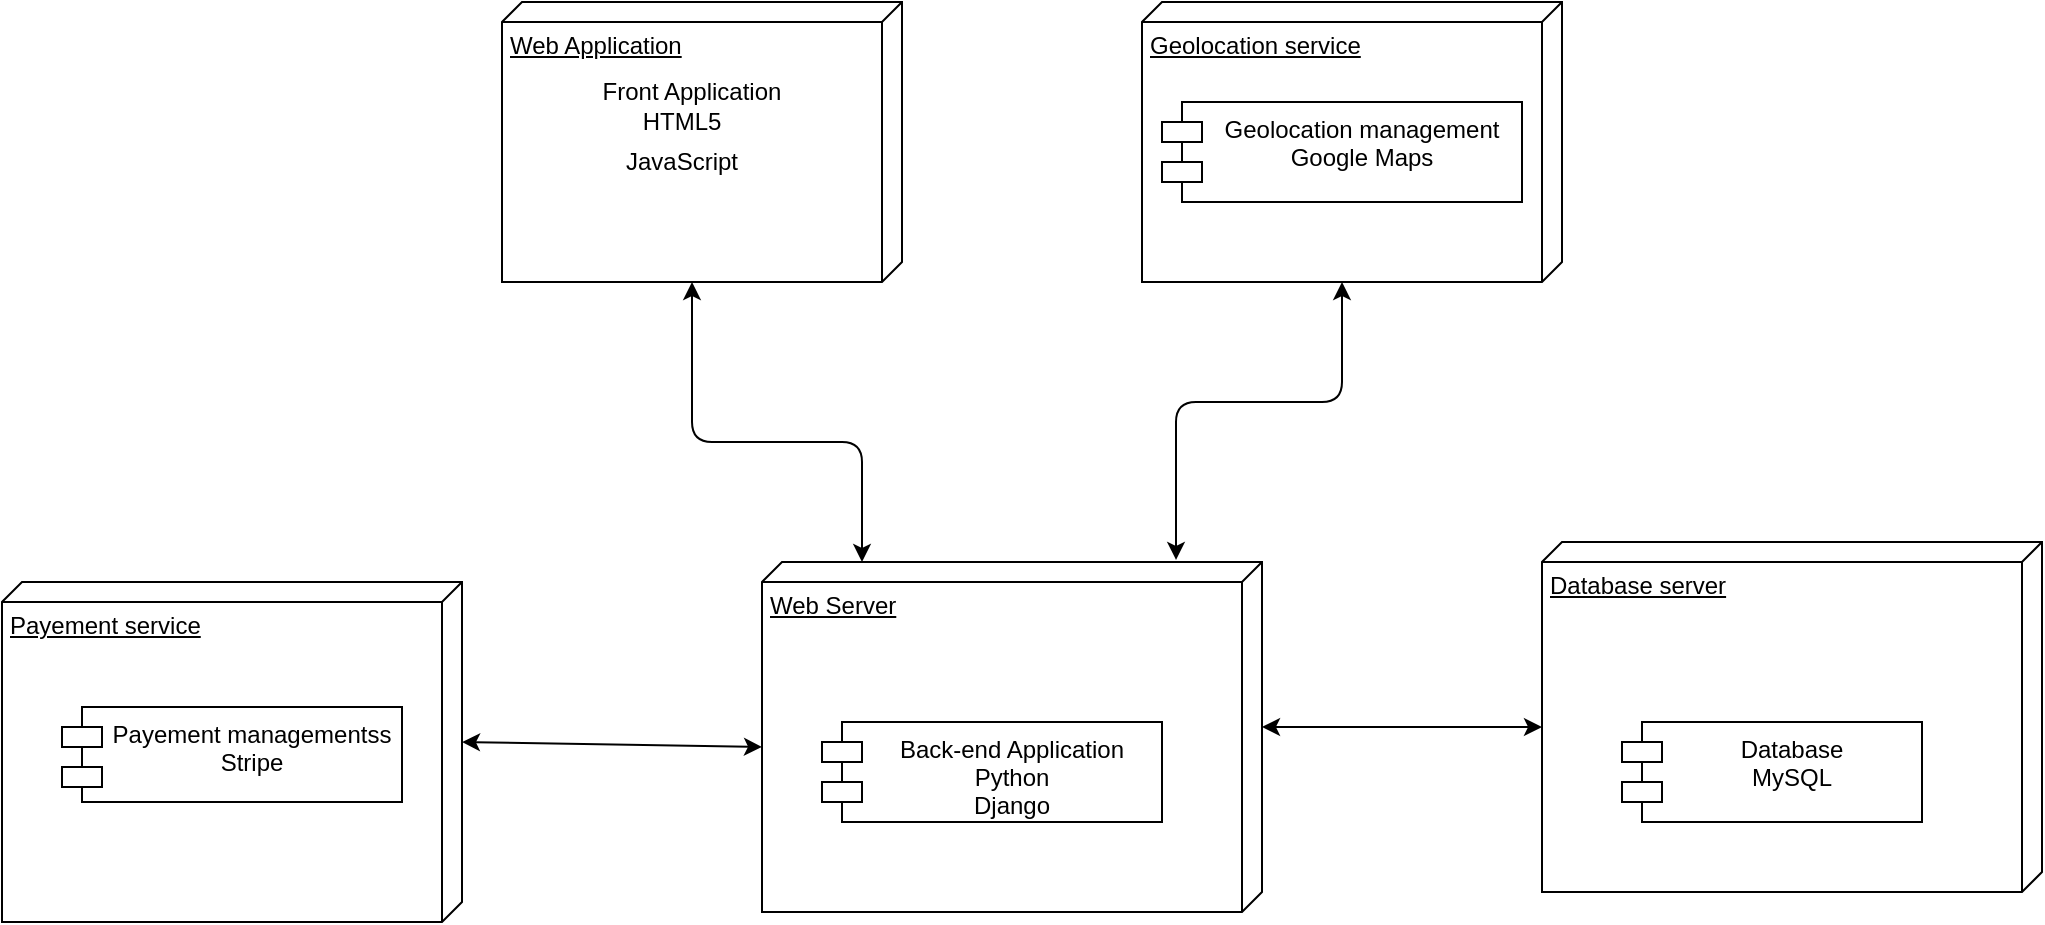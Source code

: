 <mxfile version="14.6.12" type="device"><diagram id="yl9JLXmL3Oe2waRgVbtB" name="Page-1"><mxGraphModel dx="2441" dy="888" grid="1" gridSize="10" guides="1" tooltips="1" connect="1" arrows="1" fold="1" page="1" pageScale="1" pageWidth="827" pageHeight="1169" math="0" shadow="0"><root><mxCell id="0"/><mxCell id="1" parent="0"/><mxCell id="Ed8ysfEM5Ymkf3JpwOOZ-1" value="Web Server" style="verticalAlign=top;align=left;spacingTop=8;spacingLeft=2;spacingRight=12;shape=cube;size=10;direction=south;fontStyle=4;html=1;" parent="1" vertex="1"><mxGeometry x="150" y="400" width="250" height="175" as="geometry"/></mxCell><mxCell id="Ed8ysfEM5Ymkf3JpwOOZ-2" value="Database server " style="verticalAlign=top;align=left;spacingTop=8;spacingLeft=2;spacingRight=12;shape=cube;size=10;direction=south;fontStyle=4;html=1;" parent="1" vertex="1"><mxGeometry x="540" y="390" width="250" height="175" as="geometry"/></mxCell><mxCell id="Ed8ysfEM5Ymkf3JpwOOZ-3" value="Back-end Application&#xA;Python&#xA;Django&#xA;" style="shape=module;align=left;spacingLeft=20;align=center;verticalAlign=top;" parent="1" vertex="1"><mxGeometry x="180" y="480" width="170" height="50" as="geometry"/></mxCell><mxCell id="Ed8ysfEM5Ymkf3JpwOOZ-4" value="Database&#xA;MySQL&#xA;" style="shape=module;align=left;spacingLeft=20;align=center;verticalAlign=top;" parent="1" vertex="1"><mxGeometry x="580" y="480" width="150" height="50" as="geometry"/></mxCell><mxCell id="Ed8ysfEM5Ymkf3JpwOOZ-5" value="Geolocation service" style="verticalAlign=top;align=left;spacingTop=8;spacingLeft=2;spacingRight=12;shape=cube;size=10;direction=south;fontStyle=4;html=1;" parent="1" vertex="1"><mxGeometry x="340" y="120" width="210" height="140" as="geometry"/></mxCell><mxCell id="Ed8ysfEM5Ymkf3JpwOOZ-6" value="Web Application" style="verticalAlign=top;align=left;spacingTop=8;spacingLeft=2;spacingRight=12;shape=cube;size=10;direction=south;fontStyle=4;html=1;" parent="1" vertex="1"><mxGeometry x="20" y="120" width="200" height="140" as="geometry"/></mxCell><mxCell id="Ed8ysfEM5Ymkf3JpwOOZ-7" value="Payement service" style="verticalAlign=top;align=left;spacingTop=8;spacingLeft=2;spacingRight=12;shape=cube;size=10;direction=south;fontStyle=4;html=1;" parent="1" vertex="1"><mxGeometry x="-230" y="410" width="230" height="170" as="geometry"/></mxCell><mxCell id="Ed8ysfEM5Ymkf3JpwOOZ-8" value="Front Application" style="text;html=1;strokeColor=none;fillColor=none;align=center;verticalAlign=middle;whiteSpace=wrap;rounded=0;" parent="1" vertex="1"><mxGeometry x="50" y="150" width="130" height="30" as="geometry"/></mxCell><mxCell id="Ed8ysfEM5Ymkf3JpwOOZ-9" value="HTML5" style="text;html=1;strokeColor=none;fillColor=none;align=center;verticalAlign=middle;whiteSpace=wrap;rounded=0;" parent="1" vertex="1"><mxGeometry x="90" y="170" width="40" height="20" as="geometry"/></mxCell><mxCell id="Ed8ysfEM5Ymkf3JpwOOZ-10" value="JavaScript" style="text;html=1;strokeColor=none;fillColor=none;align=center;verticalAlign=middle;whiteSpace=wrap;rounded=0;" parent="1" vertex="1"><mxGeometry x="90" y="190" width="40" height="20" as="geometry"/></mxCell><mxCell id="Ed8ysfEM5Ymkf3JpwOOZ-11" value="Payement managementss &#xA;Stripe&#xA;" style="shape=module;align=left;spacingLeft=20;align=center;verticalAlign=top;" parent="1" vertex="1"><mxGeometry x="-200" y="472.5" width="170" height="47.5" as="geometry"/></mxCell><mxCell id="Ed8ysfEM5Ymkf3JpwOOZ-12" value="" style="endArrow=classic;startArrow=classic;html=1;exitX=0;exitY=0;exitDx=80;exitDy=0;exitPerimeter=0;entryX=0;entryY=0;entryDx=92.5;entryDy=250;entryPerimeter=0;" parent="1" source="Ed8ysfEM5Ymkf3JpwOOZ-7" target="Ed8ysfEM5Ymkf3JpwOOZ-1" edge="1"><mxGeometry width="50" height="50" relative="1" as="geometry"><mxPoint x="390" y="460" as="sourcePoint"/><mxPoint x="440" y="410" as="targetPoint"/></mxGeometry></mxCell><mxCell id="Ed8ysfEM5Ymkf3JpwOOZ-13" value="" style="endArrow=classic;startArrow=classic;html=1;entryX=0;entryY=0;entryDx=92.5;entryDy=250;entryPerimeter=0;exitX=0;exitY=0;exitDx=82.5;exitDy=0;exitPerimeter=0;" parent="1" source="Ed8ysfEM5Ymkf3JpwOOZ-1" target="Ed8ysfEM5Ymkf3JpwOOZ-2" edge="1"><mxGeometry width="50" height="50" relative="1" as="geometry"><mxPoint x="390" y="460" as="sourcePoint"/><mxPoint x="440" y="410" as="targetPoint"/></mxGeometry></mxCell><mxCell id="Ed8ysfEM5Ymkf3JpwOOZ-14" value="" style="endArrow=classic;startArrow=classic;html=1;exitX=0;exitY=0;exitDx=140;exitDy=105;exitPerimeter=0;entryX=0;entryY=0.8;entryDx=0;entryDy=0;entryPerimeter=0;" parent="1" source="Ed8ysfEM5Ymkf3JpwOOZ-6" target="Ed8ysfEM5Ymkf3JpwOOZ-1" edge="1"><mxGeometry width="50" height="50" relative="1" as="geometry"><mxPoint x="390" y="460" as="sourcePoint"/><mxPoint x="440" y="410" as="targetPoint"/><Array as="points"><mxPoint x="115" y="340"/><mxPoint x="200" y="340"/></Array></mxGeometry></mxCell><mxCell id="Ed8ysfEM5Ymkf3JpwOOZ-15" value="" style="endArrow=classic;startArrow=classic;html=1;entryX=0;entryY=0;entryDx=140;entryDy=110;entryPerimeter=0;exitX=-0.006;exitY=0.172;exitDx=0;exitDy=0;exitPerimeter=0;" parent="1" source="Ed8ysfEM5Ymkf3JpwOOZ-1" target="Ed8ysfEM5Ymkf3JpwOOZ-5" edge="1"><mxGeometry width="50" height="50" relative="1" as="geometry"><mxPoint x="390" y="460" as="sourcePoint"/><mxPoint x="440" y="410" as="targetPoint"/><Array as="points"><mxPoint x="357" y="320"/><mxPoint x="440" y="320"/></Array></mxGeometry></mxCell><mxCell id="Ed8ysfEM5Ymkf3JpwOOZ-17" value="Geolocation management&#xA;Google Maps&#xA;" style="shape=module;align=left;spacingLeft=20;align=center;verticalAlign=top;" parent="1" vertex="1"><mxGeometry x="350" y="170" width="180" height="50" as="geometry"/></mxCell></root></mxGraphModel></diagram></mxfile>